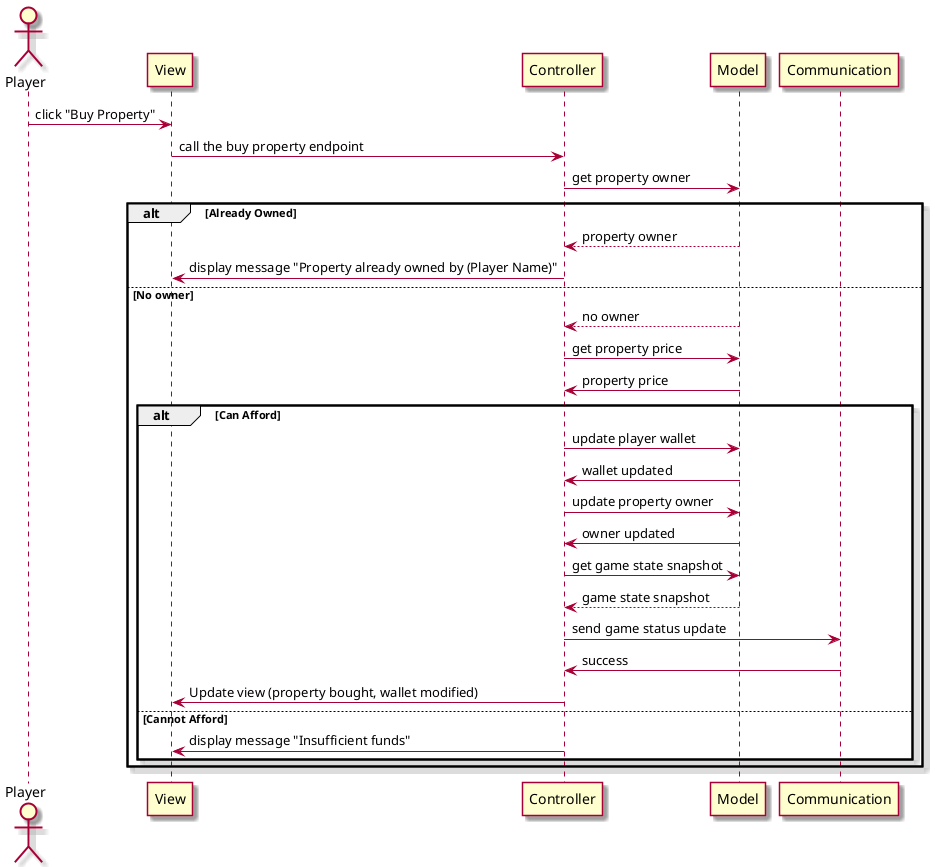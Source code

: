 @startuml

skin rose

actor Player

Player -> View: click "Buy Property"
View -> Controller: call the buy property endpoint
Controller -> Model: get property owner

alt Already Owned
  Model --> Controller: property owner
  Controller -> View: display message "Property already owned by (Player Name)"
else No owner
  Model --> Controller: no owner
  Controller -> Model: get property price
  Model -> Controller: property price
  alt Can Afford
    Controller -> Model: update player wallet
    Model -> Controller: wallet updated
    Controller -> Model: update property owner
    Model -> Controller: owner updated
    Controller -> Model: get game state snapshot
    Model --> Controller: game state snapshot
    Controller -> Communication: send game status update
    Communication -> Controller: success
    Controller -> View: Update view (property bought, wallet modified)
  else Cannot Afford
    Controller -> View: display message "Insufficient funds"
  end

end

@enduml